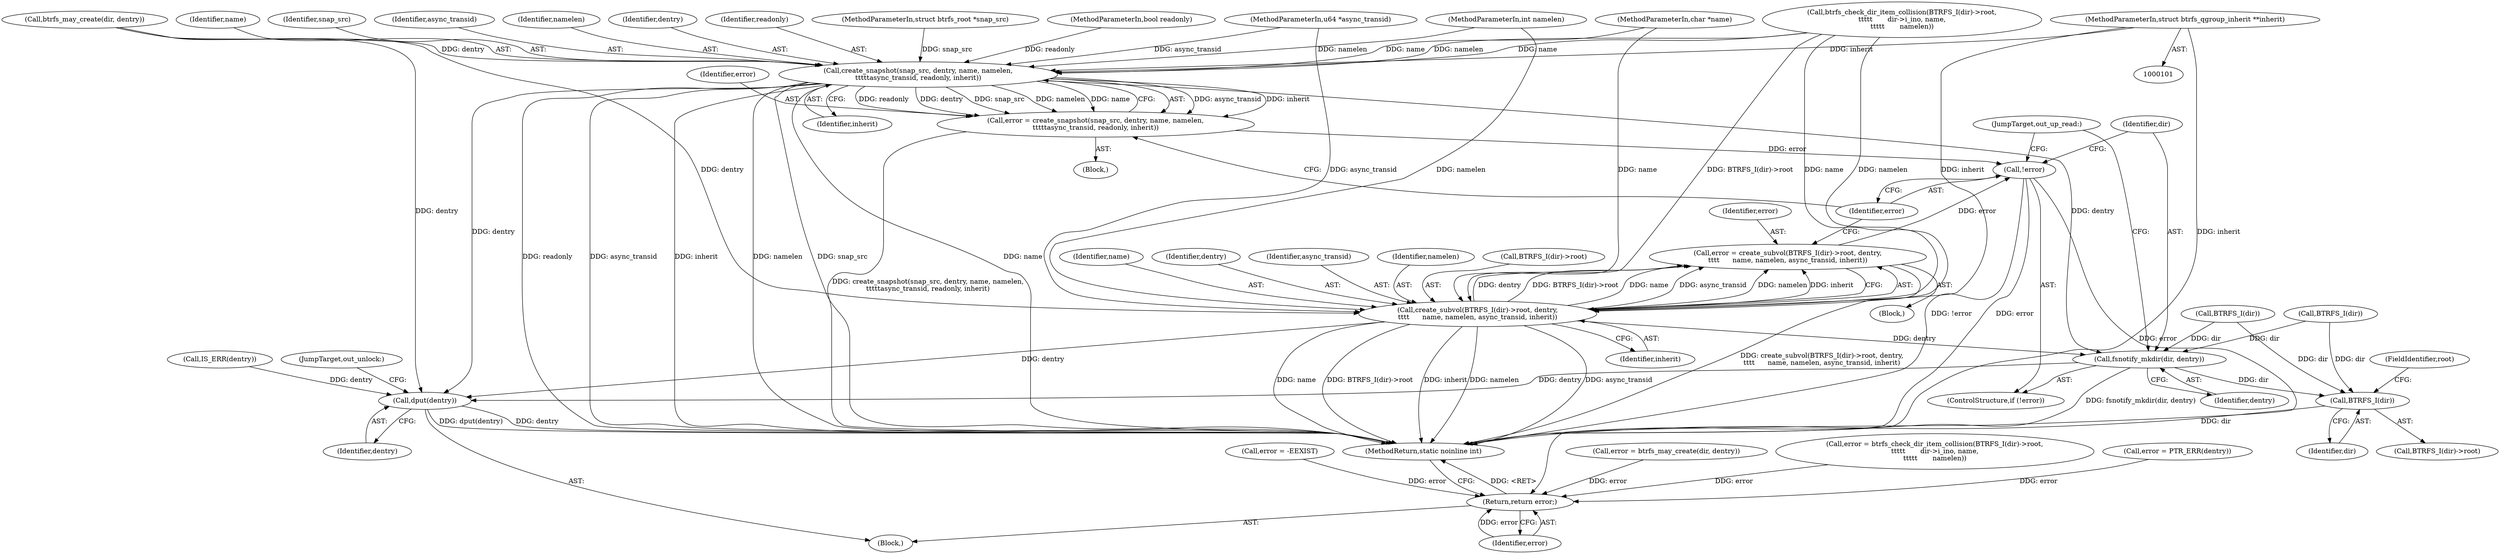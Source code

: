 digraph "0_linux_9c52057c698fb96f8f07e7a4bcf4801a092bda89_1@pointer" {
"1000108" [label="(MethodParameterIn,struct btrfs_qgroup_inherit **inherit)"];
"1000201" [label="(Call,create_snapshot(snap_src, dentry, name, namelen,\n\t\t\t\t\tasync_transid, readonly, inherit))"];
"1000199" [label="(Call,error = create_snapshot(snap_src, dentry, name, namelen,\n\t\t\t\t\tasync_transid, readonly, inherit))"];
"1000224" [label="(Call,!error)"];
"1000249" [label="(Return,return error;)"];
"1000226" [label="(Call,fsnotify_mkdir(dir, dentry))"];
"1000235" [label="(Call,BTRFS_I(dir))"];
"1000241" [label="(Call,dput(dentry))"];
"1000213" [label="(Call,create_subvol(BTRFS_I(dir)->root, dentry,\n\t\t\t\t      name, namelen, async_transid, inherit))"];
"1000211" [label="(Call,error = create_subvol(BTRFS_I(dir)->root, dentry,\n\t\t\t\t      name, namelen, async_transid, inherit))"];
"1000204" [label="(Identifier,name)"];
"1000109" [label="(Block,)"];
"1000234" [label="(Call,BTRFS_I(dir)->root)"];
"1000227" [label="(Identifier,dir)"];
"1000250" [label="(Identifier,error)"];
"1000214" [label="(Call,BTRFS_I(dir)->root)"];
"1000151" [label="(Call,error = btrfs_may_create(dir, dentry))"];
"1000201" [label="(Call,create_snapshot(snap_src, dentry, name, namelen,\n\t\t\t\t\tasync_transid, readonly, inherit))"];
"1000211" [label="(Call,error = create_subvol(BTRFS_I(dir)->root, dentry,\n\t\t\t\t      name, namelen, async_transid, inherit))"];
"1000153" [label="(Call,btrfs_may_create(dir, dentry))"];
"1000202" [label="(Identifier,snap_src)"];
"1000219" [label="(Identifier,name)"];
"1000198" [label="(Block,)"];
"1000213" [label="(Call,create_subvol(BTRFS_I(dir)->root, dentry,\n\t\t\t\t      name, namelen, async_transid, inherit))"];
"1000208" [label="(Identifier,inherit)"];
"1000224" [label="(Call,!error)"];
"1000229" [label="(JumpTarget,out_up_read:)"];
"1000241" [label="(Call,dput(dentry))"];
"1000243" [label="(JumpTarget,out_unlock:)"];
"1000210" [label="(Block,)"];
"1000212" [label="(Identifier,error)"];
"1000223" [label="(ControlStructure,if (!error))"];
"1000218" [label="(Identifier,dentry)"];
"1000139" [label="(Call,IS_ERR(dentry))"];
"1000105" [label="(MethodParameterIn,struct btrfs_root *snap_src)"];
"1000228" [label="(Identifier,dentry)"];
"1000159" [label="(Call,error = btrfs_check_dir_item_collision(BTRFS_I(dir)->root,\n\t\t\t\t\t       dir->i_ino, name,\n\t\t\t\t\t       namelen))"];
"1000242" [label="(Identifier,dentry)"];
"1000107" [label="(MethodParameterIn,bool readonly)"];
"1000161" [label="(Call,btrfs_check_dir_item_collision(BTRFS_I(dir)->root,\n\t\t\t\t\t       dir->i_ino, name,\n\t\t\t\t\t       namelen))"];
"1000190" [label="(Call,BTRFS_I(dir))"];
"1000249" [label="(Return,return error;)"];
"1000104" [label="(MethodParameterIn,int namelen)"];
"1000221" [label="(Identifier,async_transid)"];
"1000200" [label="(Identifier,error)"];
"1000106" [label="(MethodParameterIn,u64 *async_transid)"];
"1000222" [label="(Identifier,inherit)"];
"1000199" [label="(Call,error = create_snapshot(snap_src, dentry, name, namelen,\n\t\t\t\t\tasync_transid, readonly, inherit))"];
"1000220" [label="(Identifier,namelen)"];
"1000226" [label="(Call,fsnotify_mkdir(dir, dentry))"];
"1000134" [label="(Call,error = PTR_ERR(dentry))"];
"1000225" [label="(Identifier,error)"];
"1000237" [label="(FieldIdentifier,root)"];
"1000206" [label="(Identifier,async_transid)"];
"1000108" [label="(MethodParameterIn,struct btrfs_qgroup_inherit **inherit)"];
"1000215" [label="(Call,BTRFS_I(dir))"];
"1000103" [label="(MethodParameterIn,char *name)"];
"1000142" [label="(Call,error = -EEXIST)"];
"1000236" [label="(Identifier,dir)"];
"1000205" [label="(Identifier,namelen)"];
"1000203" [label="(Identifier,dentry)"];
"1000251" [label="(MethodReturn,static noinline int)"];
"1000235" [label="(Call,BTRFS_I(dir))"];
"1000207" [label="(Identifier,readonly)"];
"1000108" -> "1000101"  [label="AST: "];
"1000108" -> "1000251"  [label="DDG: inherit"];
"1000108" -> "1000201"  [label="DDG: inherit"];
"1000108" -> "1000213"  [label="DDG: inherit"];
"1000201" -> "1000199"  [label="AST: "];
"1000201" -> "1000208"  [label="CFG: "];
"1000202" -> "1000201"  [label="AST: "];
"1000203" -> "1000201"  [label="AST: "];
"1000204" -> "1000201"  [label="AST: "];
"1000205" -> "1000201"  [label="AST: "];
"1000206" -> "1000201"  [label="AST: "];
"1000207" -> "1000201"  [label="AST: "];
"1000208" -> "1000201"  [label="AST: "];
"1000199" -> "1000201"  [label="CFG: "];
"1000201" -> "1000251"  [label="DDG: async_transid"];
"1000201" -> "1000251"  [label="DDG: inherit"];
"1000201" -> "1000251"  [label="DDG: readonly"];
"1000201" -> "1000251"  [label="DDG: namelen"];
"1000201" -> "1000251"  [label="DDG: snap_src"];
"1000201" -> "1000251"  [label="DDG: name"];
"1000201" -> "1000199"  [label="DDG: async_transid"];
"1000201" -> "1000199"  [label="DDG: inherit"];
"1000201" -> "1000199"  [label="DDG: readonly"];
"1000201" -> "1000199"  [label="DDG: dentry"];
"1000201" -> "1000199"  [label="DDG: snap_src"];
"1000201" -> "1000199"  [label="DDG: namelen"];
"1000201" -> "1000199"  [label="DDG: name"];
"1000105" -> "1000201"  [label="DDG: snap_src"];
"1000153" -> "1000201"  [label="DDG: dentry"];
"1000161" -> "1000201"  [label="DDG: name"];
"1000161" -> "1000201"  [label="DDG: namelen"];
"1000103" -> "1000201"  [label="DDG: name"];
"1000104" -> "1000201"  [label="DDG: namelen"];
"1000106" -> "1000201"  [label="DDG: async_transid"];
"1000107" -> "1000201"  [label="DDG: readonly"];
"1000201" -> "1000226"  [label="DDG: dentry"];
"1000201" -> "1000241"  [label="DDG: dentry"];
"1000199" -> "1000198"  [label="AST: "];
"1000200" -> "1000199"  [label="AST: "];
"1000225" -> "1000199"  [label="CFG: "];
"1000199" -> "1000251"  [label="DDG: create_snapshot(snap_src, dentry, name, namelen,\n\t\t\t\t\tasync_transid, readonly, inherit)"];
"1000199" -> "1000224"  [label="DDG: error"];
"1000224" -> "1000223"  [label="AST: "];
"1000224" -> "1000225"  [label="CFG: "];
"1000225" -> "1000224"  [label="AST: "];
"1000227" -> "1000224"  [label="CFG: "];
"1000229" -> "1000224"  [label="CFG: "];
"1000224" -> "1000251"  [label="DDG: error"];
"1000224" -> "1000251"  [label="DDG: !error"];
"1000211" -> "1000224"  [label="DDG: error"];
"1000224" -> "1000249"  [label="DDG: error"];
"1000249" -> "1000109"  [label="AST: "];
"1000249" -> "1000250"  [label="CFG: "];
"1000250" -> "1000249"  [label="AST: "];
"1000251" -> "1000249"  [label="CFG: "];
"1000249" -> "1000251"  [label="DDG: <RET>"];
"1000250" -> "1000249"  [label="DDG: error"];
"1000159" -> "1000249"  [label="DDG: error"];
"1000151" -> "1000249"  [label="DDG: error"];
"1000134" -> "1000249"  [label="DDG: error"];
"1000142" -> "1000249"  [label="DDG: error"];
"1000226" -> "1000223"  [label="AST: "];
"1000226" -> "1000228"  [label="CFG: "];
"1000227" -> "1000226"  [label="AST: "];
"1000228" -> "1000226"  [label="AST: "];
"1000229" -> "1000226"  [label="CFG: "];
"1000226" -> "1000251"  [label="DDG: fsnotify_mkdir(dir, dentry)"];
"1000215" -> "1000226"  [label="DDG: dir"];
"1000190" -> "1000226"  [label="DDG: dir"];
"1000213" -> "1000226"  [label="DDG: dentry"];
"1000226" -> "1000235"  [label="DDG: dir"];
"1000226" -> "1000241"  [label="DDG: dentry"];
"1000235" -> "1000234"  [label="AST: "];
"1000235" -> "1000236"  [label="CFG: "];
"1000236" -> "1000235"  [label="AST: "];
"1000237" -> "1000235"  [label="CFG: "];
"1000235" -> "1000251"  [label="DDG: dir"];
"1000215" -> "1000235"  [label="DDG: dir"];
"1000190" -> "1000235"  [label="DDG: dir"];
"1000241" -> "1000109"  [label="AST: "];
"1000241" -> "1000242"  [label="CFG: "];
"1000242" -> "1000241"  [label="AST: "];
"1000243" -> "1000241"  [label="CFG: "];
"1000241" -> "1000251"  [label="DDG: dentry"];
"1000241" -> "1000251"  [label="DDG: dput(dentry)"];
"1000139" -> "1000241"  [label="DDG: dentry"];
"1000153" -> "1000241"  [label="DDG: dentry"];
"1000213" -> "1000241"  [label="DDG: dentry"];
"1000213" -> "1000211"  [label="AST: "];
"1000213" -> "1000222"  [label="CFG: "];
"1000214" -> "1000213"  [label="AST: "];
"1000218" -> "1000213"  [label="AST: "];
"1000219" -> "1000213"  [label="AST: "];
"1000220" -> "1000213"  [label="AST: "];
"1000221" -> "1000213"  [label="AST: "];
"1000222" -> "1000213"  [label="AST: "];
"1000211" -> "1000213"  [label="CFG: "];
"1000213" -> "1000251"  [label="DDG: async_transid"];
"1000213" -> "1000251"  [label="DDG: name"];
"1000213" -> "1000251"  [label="DDG: BTRFS_I(dir)->root"];
"1000213" -> "1000251"  [label="DDG: inherit"];
"1000213" -> "1000251"  [label="DDG: namelen"];
"1000213" -> "1000211"  [label="DDG: dentry"];
"1000213" -> "1000211"  [label="DDG: BTRFS_I(dir)->root"];
"1000213" -> "1000211"  [label="DDG: name"];
"1000213" -> "1000211"  [label="DDG: async_transid"];
"1000213" -> "1000211"  [label="DDG: namelen"];
"1000213" -> "1000211"  [label="DDG: inherit"];
"1000161" -> "1000213"  [label="DDG: BTRFS_I(dir)->root"];
"1000161" -> "1000213"  [label="DDG: name"];
"1000161" -> "1000213"  [label="DDG: namelen"];
"1000153" -> "1000213"  [label="DDG: dentry"];
"1000103" -> "1000213"  [label="DDG: name"];
"1000104" -> "1000213"  [label="DDG: namelen"];
"1000106" -> "1000213"  [label="DDG: async_transid"];
"1000211" -> "1000210"  [label="AST: "];
"1000212" -> "1000211"  [label="AST: "];
"1000225" -> "1000211"  [label="CFG: "];
"1000211" -> "1000251"  [label="DDG: create_subvol(BTRFS_I(dir)->root, dentry,\n\t\t\t\t      name, namelen, async_transid, inherit)"];
}
